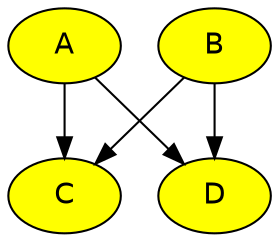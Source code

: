digraph G
{
    node [style="filled", fillcolor="yellow", fontname="Helvetica"];

    A;
    B;
    C;
    D;

    A -> C;
    A -> D;
    B -> C;
    B -> D;
}
